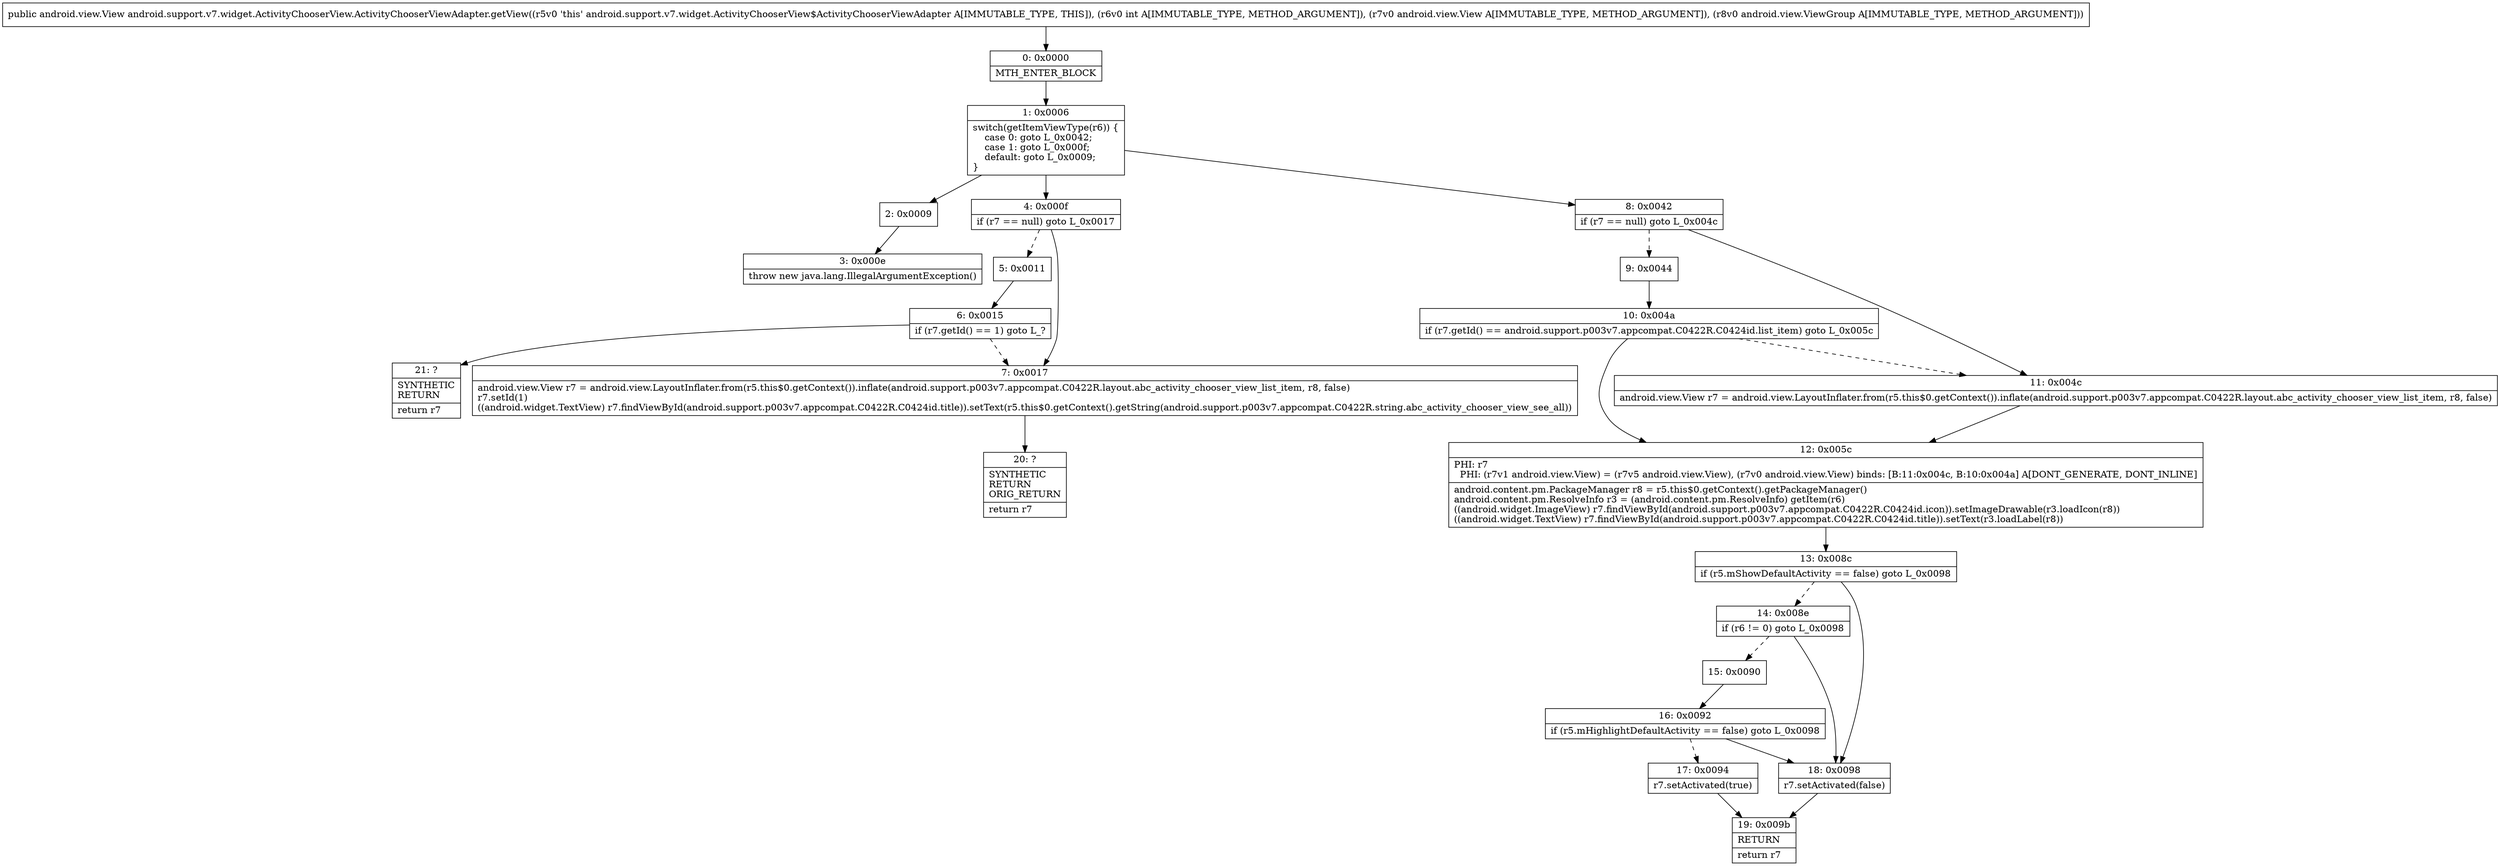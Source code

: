 digraph "CFG forandroid.support.v7.widget.ActivityChooserView.ActivityChooserViewAdapter.getView(ILandroid\/view\/View;Landroid\/view\/ViewGroup;)Landroid\/view\/View;" {
Node_0 [shape=record,label="{0\:\ 0x0000|MTH_ENTER_BLOCK\l}"];
Node_1 [shape=record,label="{1\:\ 0x0006|switch(getItemViewType(r6)) \{\l    case 0: goto L_0x0042;\l    case 1: goto L_0x000f;\l    default: goto L_0x0009;\l\}\l}"];
Node_2 [shape=record,label="{2\:\ 0x0009}"];
Node_3 [shape=record,label="{3\:\ 0x000e|throw new java.lang.IllegalArgumentException()\l}"];
Node_4 [shape=record,label="{4\:\ 0x000f|if (r7 == null) goto L_0x0017\l}"];
Node_5 [shape=record,label="{5\:\ 0x0011}"];
Node_6 [shape=record,label="{6\:\ 0x0015|if (r7.getId() == 1) goto L_?\l}"];
Node_7 [shape=record,label="{7\:\ 0x0017|android.view.View r7 = android.view.LayoutInflater.from(r5.this$0.getContext()).inflate(android.support.p003v7.appcompat.C0422R.layout.abc_activity_chooser_view_list_item, r8, false)\lr7.setId(1)\l((android.widget.TextView) r7.findViewById(android.support.p003v7.appcompat.C0422R.C0424id.title)).setText(r5.this$0.getContext().getString(android.support.p003v7.appcompat.C0422R.string.abc_activity_chooser_view_see_all))\l}"];
Node_8 [shape=record,label="{8\:\ 0x0042|if (r7 == null) goto L_0x004c\l}"];
Node_9 [shape=record,label="{9\:\ 0x0044}"];
Node_10 [shape=record,label="{10\:\ 0x004a|if (r7.getId() == android.support.p003v7.appcompat.C0422R.C0424id.list_item) goto L_0x005c\l}"];
Node_11 [shape=record,label="{11\:\ 0x004c|android.view.View r7 = android.view.LayoutInflater.from(r5.this$0.getContext()).inflate(android.support.p003v7.appcompat.C0422R.layout.abc_activity_chooser_view_list_item, r8, false)\l}"];
Node_12 [shape=record,label="{12\:\ 0x005c|PHI: r7 \l  PHI: (r7v1 android.view.View) = (r7v5 android.view.View), (r7v0 android.view.View) binds: [B:11:0x004c, B:10:0x004a] A[DONT_GENERATE, DONT_INLINE]\l|android.content.pm.PackageManager r8 = r5.this$0.getContext().getPackageManager()\landroid.content.pm.ResolveInfo r3 = (android.content.pm.ResolveInfo) getItem(r6)\l((android.widget.ImageView) r7.findViewById(android.support.p003v7.appcompat.C0422R.C0424id.icon)).setImageDrawable(r3.loadIcon(r8))\l((android.widget.TextView) r7.findViewById(android.support.p003v7.appcompat.C0422R.C0424id.title)).setText(r3.loadLabel(r8))\l}"];
Node_13 [shape=record,label="{13\:\ 0x008c|if (r5.mShowDefaultActivity == false) goto L_0x0098\l}"];
Node_14 [shape=record,label="{14\:\ 0x008e|if (r6 != 0) goto L_0x0098\l}"];
Node_15 [shape=record,label="{15\:\ 0x0090}"];
Node_16 [shape=record,label="{16\:\ 0x0092|if (r5.mHighlightDefaultActivity == false) goto L_0x0098\l}"];
Node_17 [shape=record,label="{17\:\ 0x0094|r7.setActivated(true)\l}"];
Node_18 [shape=record,label="{18\:\ 0x0098|r7.setActivated(false)\l}"];
Node_19 [shape=record,label="{19\:\ 0x009b|RETURN\l|return r7\l}"];
Node_20 [shape=record,label="{20\:\ ?|SYNTHETIC\lRETURN\lORIG_RETURN\l|return r7\l}"];
Node_21 [shape=record,label="{21\:\ ?|SYNTHETIC\lRETURN\l|return r7\l}"];
MethodNode[shape=record,label="{public android.view.View android.support.v7.widget.ActivityChooserView.ActivityChooserViewAdapter.getView((r5v0 'this' android.support.v7.widget.ActivityChooserView$ActivityChooserViewAdapter A[IMMUTABLE_TYPE, THIS]), (r6v0 int A[IMMUTABLE_TYPE, METHOD_ARGUMENT]), (r7v0 android.view.View A[IMMUTABLE_TYPE, METHOD_ARGUMENT]), (r8v0 android.view.ViewGroup A[IMMUTABLE_TYPE, METHOD_ARGUMENT])) }"];
MethodNode -> Node_0;
Node_0 -> Node_1;
Node_1 -> Node_2;
Node_1 -> Node_4;
Node_1 -> Node_8;
Node_2 -> Node_3;
Node_4 -> Node_5[style=dashed];
Node_4 -> Node_7;
Node_5 -> Node_6;
Node_6 -> Node_7[style=dashed];
Node_6 -> Node_21;
Node_7 -> Node_20;
Node_8 -> Node_9[style=dashed];
Node_8 -> Node_11;
Node_9 -> Node_10;
Node_10 -> Node_11[style=dashed];
Node_10 -> Node_12;
Node_11 -> Node_12;
Node_12 -> Node_13;
Node_13 -> Node_14[style=dashed];
Node_13 -> Node_18;
Node_14 -> Node_15[style=dashed];
Node_14 -> Node_18;
Node_15 -> Node_16;
Node_16 -> Node_17[style=dashed];
Node_16 -> Node_18;
Node_17 -> Node_19;
Node_18 -> Node_19;
}

